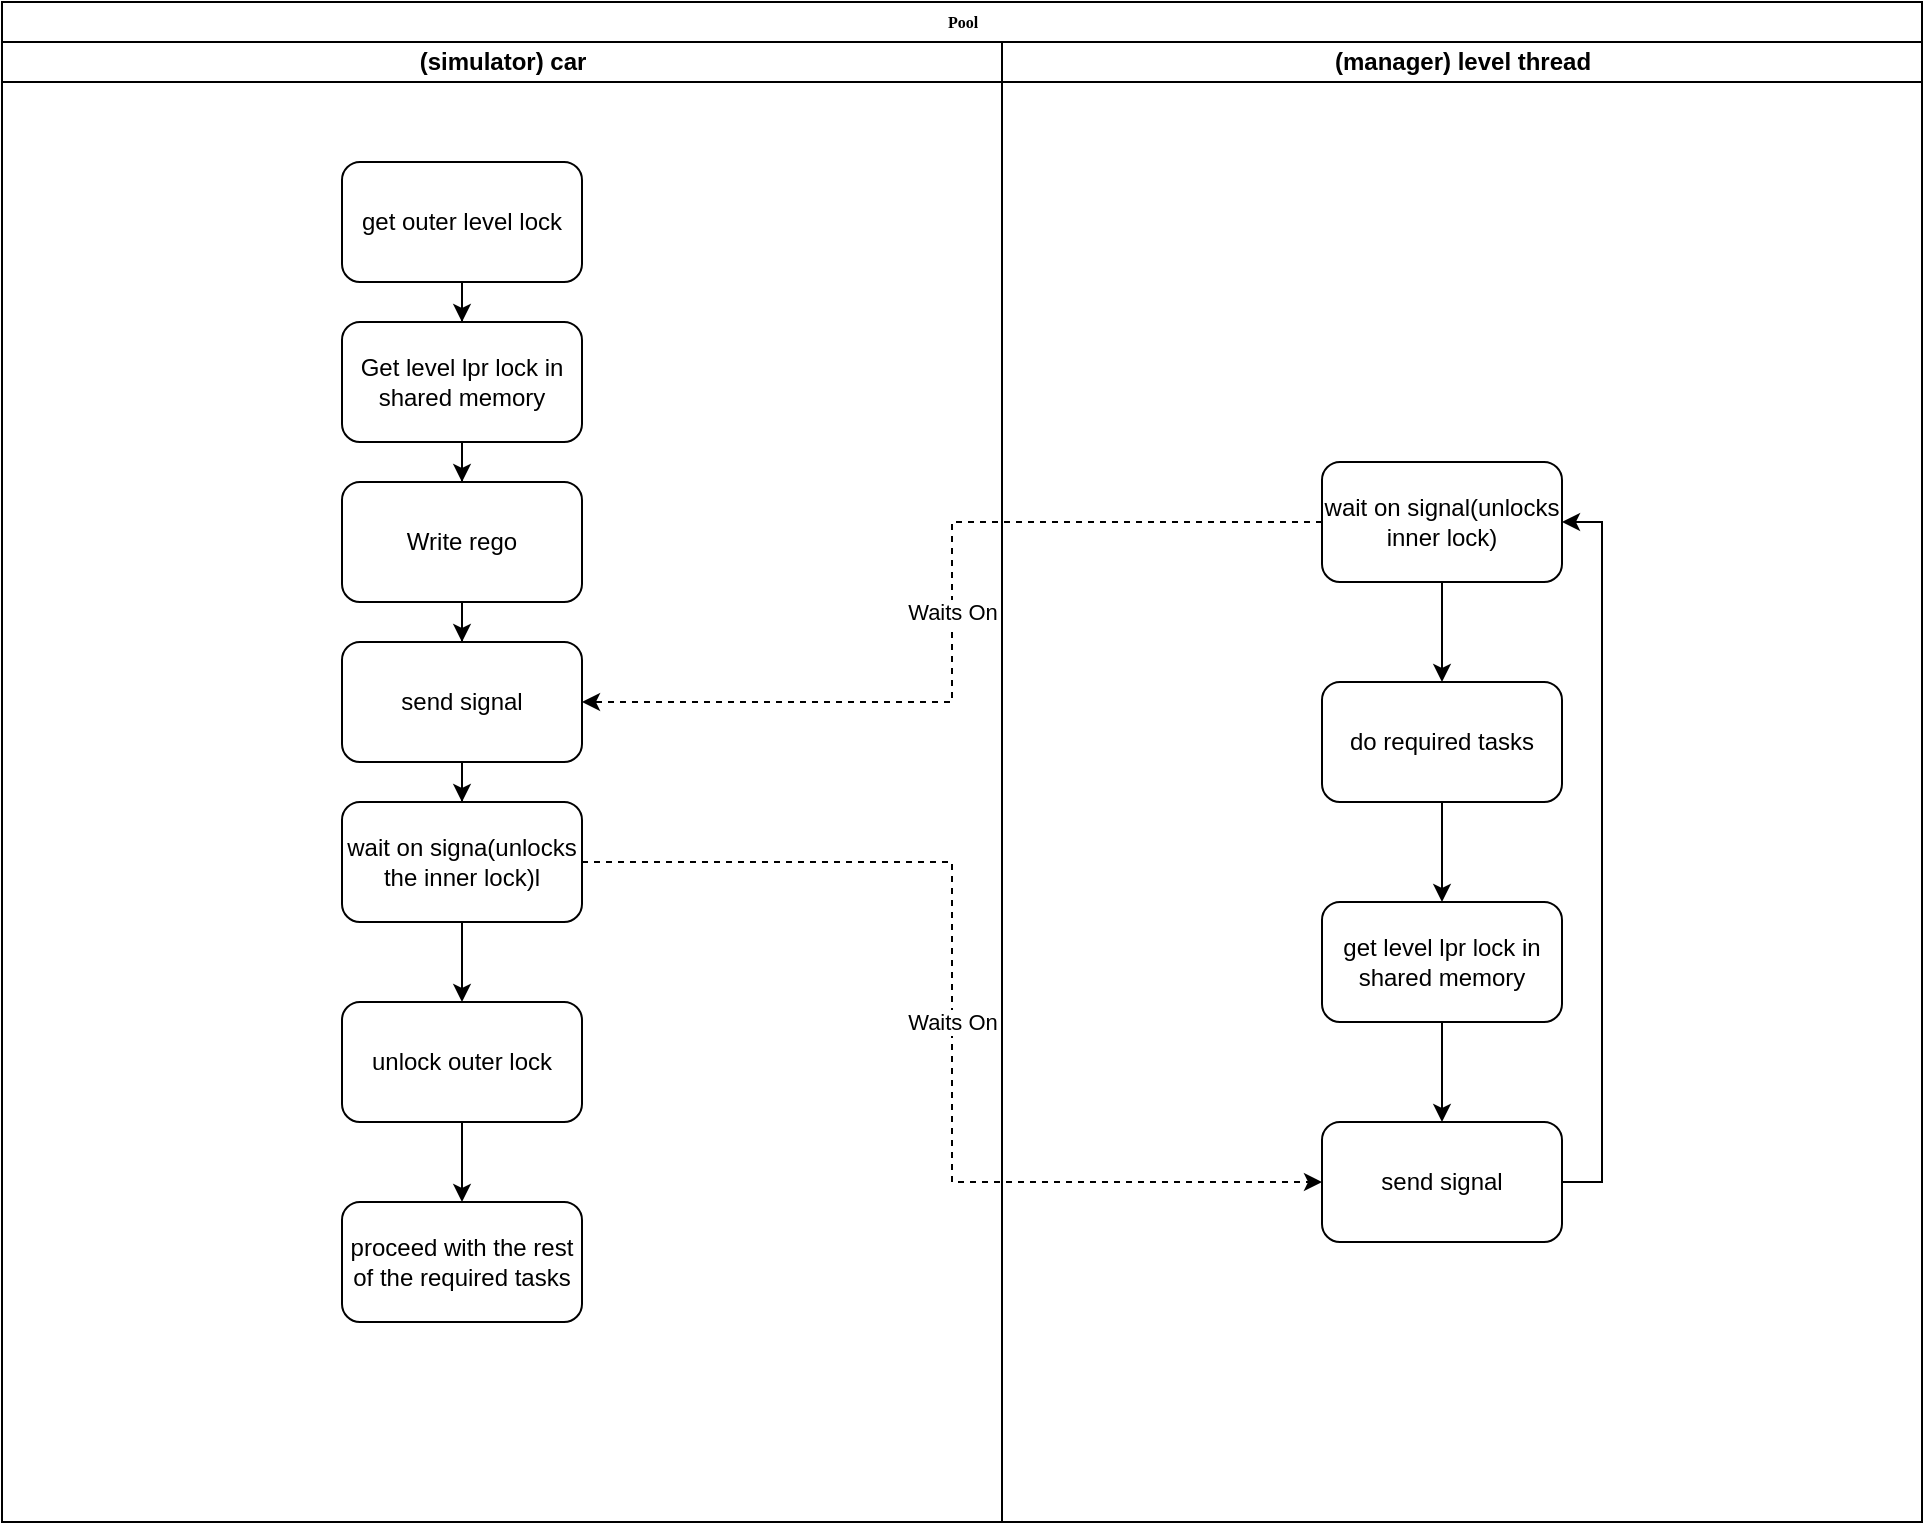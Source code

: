 <mxfile version="15.4.3" type="device"><diagram name="Page-1" id="74e2e168-ea6b-b213-b513-2b3c1d86103e"><mxGraphModel dx="1422" dy="761" grid="1" gridSize="10" guides="1" tooltips="1" connect="1" arrows="1" fold="1" page="1" pageScale="1" pageWidth="1100" pageHeight="850" background="none" math="0" shadow="0"><root><mxCell id="0"/><mxCell id="1" parent="0"/><mxCell id="77e6c97f196da883-1" value="Pool" style="swimlane;html=1;childLayout=stackLayout;startSize=20;rounded=0;shadow=0;labelBackgroundColor=none;strokeWidth=1;fontFamily=Verdana;fontSize=8;align=center;" parent="1" vertex="1"><mxGeometry x="30" y="40" width="960" height="760" as="geometry"/></mxCell><mxCell id="77e6c97f196da883-2" value="(simulator) car" style="swimlane;html=1;startSize=20;" parent="77e6c97f196da883-1" vertex="1"><mxGeometry y="20" width="500" height="740" as="geometry"/></mxCell><mxCell id="bbIVcupnO_rBAzFDMXe9-7" value="" style="edgeStyle=orthogonalEdgeStyle;rounded=0;orthogonalLoop=1;jettySize=auto;html=1;" edge="1" parent="77e6c97f196da883-2" source="bbIVcupnO_rBAzFDMXe9-5" target="bbIVcupnO_rBAzFDMXe9-6"><mxGeometry relative="1" as="geometry"/></mxCell><mxCell id="bbIVcupnO_rBAzFDMXe9-5" value="get outer level lock" style="rounded=1;whiteSpace=wrap;html=1;" vertex="1" parent="77e6c97f196da883-2"><mxGeometry x="170" y="60" width="120" height="60" as="geometry"/></mxCell><mxCell id="bbIVcupnO_rBAzFDMXe9-9" value="" style="edgeStyle=orthogonalEdgeStyle;rounded=0;orthogonalLoop=1;jettySize=auto;html=1;" edge="1" parent="77e6c97f196da883-2" source="bbIVcupnO_rBAzFDMXe9-6" target="bbIVcupnO_rBAzFDMXe9-8"><mxGeometry relative="1" as="geometry"/></mxCell><mxCell id="bbIVcupnO_rBAzFDMXe9-6" value="Get level lpr lock in shared memory" style="whiteSpace=wrap;html=1;rounded=1;" vertex="1" parent="77e6c97f196da883-2"><mxGeometry x="170" y="140" width="120" height="60" as="geometry"/></mxCell><mxCell id="bbIVcupnO_rBAzFDMXe9-15" value="" style="edgeStyle=orthogonalEdgeStyle;rounded=0;orthogonalLoop=1;jettySize=auto;html=1;" edge="1" parent="77e6c97f196da883-2" source="bbIVcupnO_rBAzFDMXe9-8" target="bbIVcupnO_rBAzFDMXe9-14"><mxGeometry relative="1" as="geometry"/></mxCell><mxCell id="bbIVcupnO_rBAzFDMXe9-8" value="Write rego" style="whiteSpace=wrap;html=1;rounded=1;" vertex="1" parent="77e6c97f196da883-2"><mxGeometry x="170" y="220" width="120" height="60" as="geometry"/></mxCell><mxCell id="bbIVcupnO_rBAzFDMXe9-17" value="" style="edgeStyle=orthogonalEdgeStyle;rounded=0;orthogonalLoop=1;jettySize=auto;html=1;" edge="1" parent="77e6c97f196da883-2" source="bbIVcupnO_rBAzFDMXe9-14" target="bbIVcupnO_rBAzFDMXe9-16"><mxGeometry relative="1" as="geometry"/></mxCell><mxCell id="bbIVcupnO_rBAzFDMXe9-14" value="send signal" style="whiteSpace=wrap;html=1;rounded=1;" vertex="1" parent="77e6c97f196da883-2"><mxGeometry x="170" y="300" width="120" height="60" as="geometry"/></mxCell><mxCell id="bbIVcupnO_rBAzFDMXe9-44" value="" style="edgeStyle=orthogonalEdgeStyle;rounded=0;orthogonalLoop=1;jettySize=auto;html=1;strokeColor=default;" edge="1" parent="77e6c97f196da883-2" source="bbIVcupnO_rBAzFDMXe9-16" target="bbIVcupnO_rBAzFDMXe9-31"><mxGeometry relative="1" as="geometry"/></mxCell><mxCell id="bbIVcupnO_rBAzFDMXe9-16" value="wait on signa(unlocks the inner lock)l" style="whiteSpace=wrap;html=1;rounded=1;" vertex="1" parent="77e6c97f196da883-2"><mxGeometry x="170" y="380" width="120" height="60" as="geometry"/></mxCell><mxCell id="bbIVcupnO_rBAzFDMXe9-34" value="" style="edgeStyle=orthogonalEdgeStyle;rounded=0;orthogonalLoop=1;jettySize=auto;html=1;strokeColor=default;" edge="1" parent="77e6c97f196da883-2" source="bbIVcupnO_rBAzFDMXe9-31" target="bbIVcupnO_rBAzFDMXe9-33"><mxGeometry relative="1" as="geometry"/></mxCell><mxCell id="bbIVcupnO_rBAzFDMXe9-31" value="unlock outer lock" style="whiteSpace=wrap;html=1;rounded=1;" vertex="1" parent="77e6c97f196da883-2"><mxGeometry x="170" y="480" width="120" height="60" as="geometry"/></mxCell><mxCell id="bbIVcupnO_rBAzFDMXe9-33" value="proceed with the rest of the required tasks" style="whiteSpace=wrap;html=1;rounded=1;" vertex="1" parent="77e6c97f196da883-2"><mxGeometry x="170" y="580" width="120" height="60" as="geometry"/></mxCell><mxCell id="77e6c97f196da883-3" value="(manager) level thread" style="swimlane;html=1;startSize=20;" parent="77e6c97f196da883-1" vertex="1"><mxGeometry x="500" y="20" width="460" height="740" as="geometry"/></mxCell><mxCell id="bbIVcupnO_rBAzFDMXe9-24" value="" style="edgeStyle=orthogonalEdgeStyle;rounded=0;orthogonalLoop=1;jettySize=auto;html=1;strokeColor=default;" edge="1" parent="77e6c97f196da883-3" source="bbIVcupnO_rBAzFDMXe9-12" target="bbIVcupnO_rBAzFDMXe9-23"><mxGeometry relative="1" as="geometry"/></mxCell><mxCell id="bbIVcupnO_rBAzFDMXe9-12" value="do required tasks" style="whiteSpace=wrap;html=1;rounded=1;" vertex="1" parent="77e6c97f196da883-3"><mxGeometry x="160" y="320" width="120" height="60" as="geometry"/></mxCell><mxCell id="bbIVcupnO_rBAzFDMXe9-26" value="" style="edgeStyle=orthogonalEdgeStyle;rounded=0;orthogonalLoop=1;jettySize=auto;html=1;strokeColor=default;" edge="1" parent="77e6c97f196da883-3" source="bbIVcupnO_rBAzFDMXe9-23" target="bbIVcupnO_rBAzFDMXe9-25"><mxGeometry relative="1" as="geometry"/></mxCell><mxCell id="bbIVcupnO_rBAzFDMXe9-23" value="get level lpr lock in shared memory" style="whiteSpace=wrap;html=1;rounded=1;" vertex="1" parent="77e6c97f196da883-3"><mxGeometry x="160" y="430" width="120" height="60" as="geometry"/></mxCell><mxCell id="bbIVcupnO_rBAzFDMXe9-39" style="edgeStyle=orthogonalEdgeStyle;rounded=0;orthogonalLoop=1;jettySize=auto;html=1;exitX=1;exitY=0.5;exitDx=0;exitDy=0;entryX=1;entryY=0.5;entryDx=0;entryDy=0;strokeColor=default;" edge="1" parent="77e6c97f196da883-3" source="bbIVcupnO_rBAzFDMXe9-25" target="bbIVcupnO_rBAzFDMXe9-37"><mxGeometry relative="1" as="geometry"/></mxCell><mxCell id="bbIVcupnO_rBAzFDMXe9-25" value="send signal" style="whiteSpace=wrap;html=1;rounded=1;" vertex="1" parent="77e6c97f196da883-3"><mxGeometry x="160" y="540" width="120" height="60" as="geometry"/></mxCell><mxCell id="bbIVcupnO_rBAzFDMXe9-41" style="edgeStyle=orthogonalEdgeStyle;rounded=0;orthogonalLoop=1;jettySize=auto;html=1;exitX=0.5;exitY=1;exitDx=0;exitDy=0;entryX=0.5;entryY=0;entryDx=0;entryDy=0;strokeColor=default;" edge="1" parent="77e6c97f196da883-3" source="bbIVcupnO_rBAzFDMXe9-37" target="bbIVcupnO_rBAzFDMXe9-12"><mxGeometry relative="1" as="geometry"/></mxCell><mxCell id="bbIVcupnO_rBAzFDMXe9-37" value="wait on signal(unlocks inner lock)" style="rounded=1;whiteSpace=wrap;html=1;" vertex="1" parent="77e6c97f196da883-3"><mxGeometry x="160" y="210" width="120" height="60" as="geometry"/></mxCell><mxCell id="bbIVcupnO_rBAzFDMXe9-43" value="Waits On" style="edgeStyle=orthogonalEdgeStyle;rounded=0;orthogonalLoop=1;jettySize=auto;html=1;exitX=0;exitY=0.5;exitDx=0;exitDy=0;entryX=1;entryY=0.5;entryDx=0;entryDy=0;strokeColor=default;dashed=1;" edge="1" parent="77e6c97f196da883-1" source="bbIVcupnO_rBAzFDMXe9-37" target="bbIVcupnO_rBAzFDMXe9-14"><mxGeometry relative="1" as="geometry"/></mxCell><mxCell id="bbIVcupnO_rBAzFDMXe9-45" value="Waits On" style="edgeStyle=orthogonalEdgeStyle;rounded=0;orthogonalLoop=1;jettySize=auto;html=1;exitX=1;exitY=0.5;exitDx=0;exitDy=0;entryX=0;entryY=0.5;entryDx=0;entryDy=0;strokeColor=default;dashed=1;" edge="1" parent="77e6c97f196da883-1" source="bbIVcupnO_rBAzFDMXe9-16" target="bbIVcupnO_rBAzFDMXe9-25"><mxGeometry relative="1" as="geometry"/></mxCell></root></mxGraphModel></diagram></mxfile>